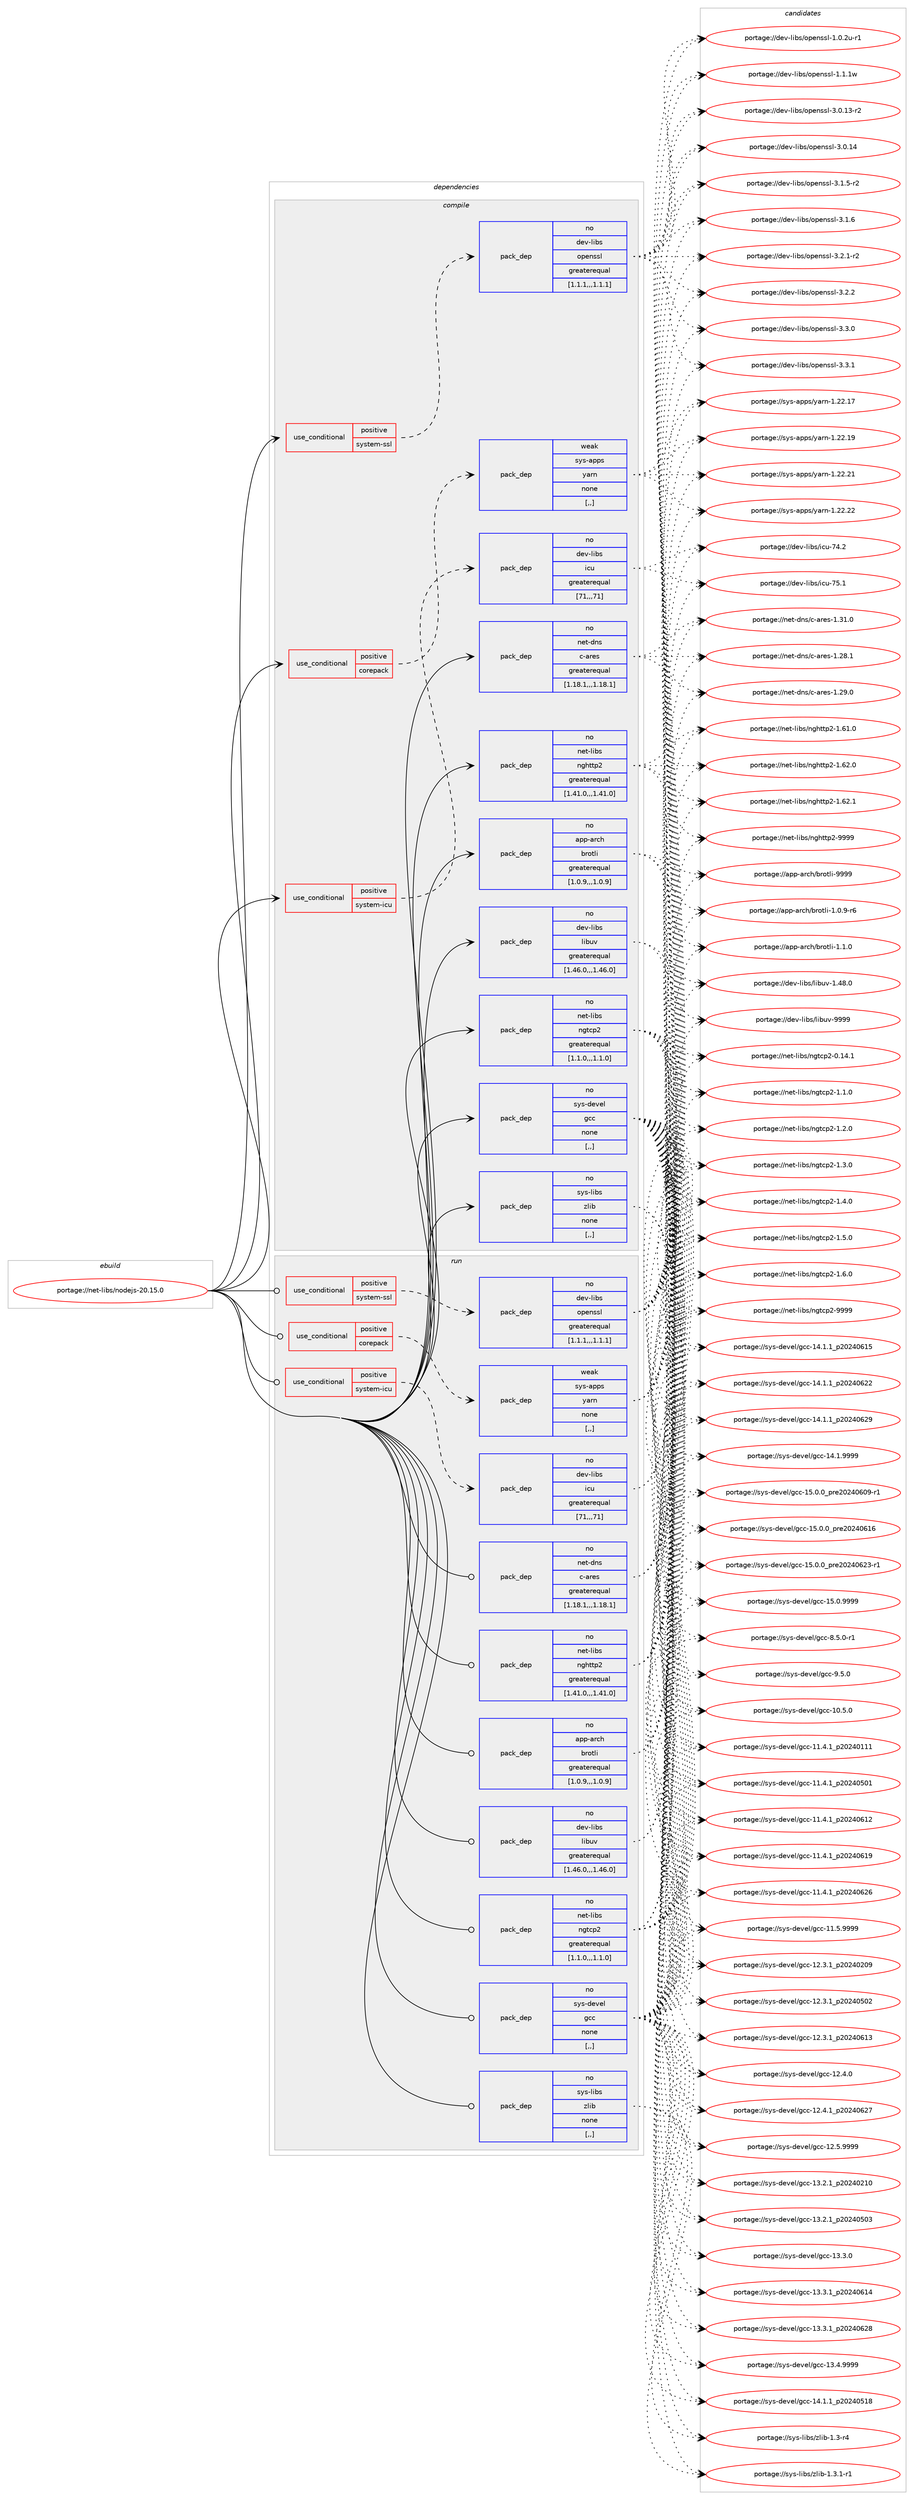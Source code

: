 digraph prolog {

# *************
# Graph options
# *************

newrank=true;
concentrate=true;
compound=true;
graph [rankdir=LR,fontname=Helvetica,fontsize=10,ranksep=1.5];#, ranksep=2.5, nodesep=0.2];
edge  [arrowhead=vee];
node  [fontname=Helvetica,fontsize=10];

# **********
# The ebuild
# **********

subgraph cluster_leftcol {
color=gray;
rank=same;
label=<<i>ebuild</i>>;
id [label="portage://net-libs/nodejs-20.15.0", color=red, width=4, href="../net-libs/nodejs-20.15.0.svg"];
}

# ****************
# The dependencies
# ****************

subgraph cluster_midcol {
color=gray;
label=<<i>dependencies</i>>;
subgraph cluster_compile {
fillcolor="#eeeeee";
style=filled;
label=<<i>compile</i>>;
subgraph cond91830 {
dependency352230 [label=<<TABLE BORDER="0" CELLBORDER="1" CELLSPACING="0" CELLPADDING="4"><TR><TD ROWSPAN="3" CELLPADDING="10">use_conditional</TD></TR><TR><TD>positive</TD></TR><TR><TD>corepack</TD></TR></TABLE>>, shape=none, color=red];
subgraph pack257795 {
dependency352231 [label=<<TABLE BORDER="0" CELLBORDER="1" CELLSPACING="0" CELLPADDING="4" WIDTH="220"><TR><TD ROWSPAN="6" CELLPADDING="30">pack_dep</TD></TR><TR><TD WIDTH="110">weak</TD></TR><TR><TD>sys-apps</TD></TR><TR><TD>yarn</TD></TR><TR><TD>none</TD></TR><TR><TD>[,,]</TD></TR></TABLE>>, shape=none, color=blue];
}
dependency352230:e -> dependency352231:w [weight=20,style="dashed",arrowhead="vee"];
}
id:e -> dependency352230:w [weight=20,style="solid",arrowhead="vee"];
subgraph cond91831 {
dependency352232 [label=<<TABLE BORDER="0" CELLBORDER="1" CELLSPACING="0" CELLPADDING="4"><TR><TD ROWSPAN="3" CELLPADDING="10">use_conditional</TD></TR><TR><TD>positive</TD></TR><TR><TD>system-icu</TD></TR></TABLE>>, shape=none, color=red];
subgraph pack257796 {
dependency352233 [label=<<TABLE BORDER="0" CELLBORDER="1" CELLSPACING="0" CELLPADDING="4" WIDTH="220"><TR><TD ROWSPAN="6" CELLPADDING="30">pack_dep</TD></TR><TR><TD WIDTH="110">no</TD></TR><TR><TD>dev-libs</TD></TR><TR><TD>icu</TD></TR><TR><TD>greaterequal</TD></TR><TR><TD>[71,,,71]</TD></TR></TABLE>>, shape=none, color=blue];
}
dependency352232:e -> dependency352233:w [weight=20,style="dashed",arrowhead="vee"];
}
id:e -> dependency352232:w [weight=20,style="solid",arrowhead="vee"];
subgraph cond91832 {
dependency352234 [label=<<TABLE BORDER="0" CELLBORDER="1" CELLSPACING="0" CELLPADDING="4"><TR><TD ROWSPAN="3" CELLPADDING="10">use_conditional</TD></TR><TR><TD>positive</TD></TR><TR><TD>system-ssl</TD></TR></TABLE>>, shape=none, color=red];
subgraph pack257797 {
dependency352235 [label=<<TABLE BORDER="0" CELLBORDER="1" CELLSPACING="0" CELLPADDING="4" WIDTH="220"><TR><TD ROWSPAN="6" CELLPADDING="30">pack_dep</TD></TR><TR><TD WIDTH="110">no</TD></TR><TR><TD>dev-libs</TD></TR><TR><TD>openssl</TD></TR><TR><TD>greaterequal</TD></TR><TR><TD>[1.1.1,,,1.1.1]</TD></TR></TABLE>>, shape=none, color=blue];
}
dependency352234:e -> dependency352235:w [weight=20,style="dashed",arrowhead="vee"];
}
id:e -> dependency352234:w [weight=20,style="solid",arrowhead="vee"];
subgraph pack257798 {
dependency352236 [label=<<TABLE BORDER="0" CELLBORDER="1" CELLSPACING="0" CELLPADDING="4" WIDTH="220"><TR><TD ROWSPAN="6" CELLPADDING="30">pack_dep</TD></TR><TR><TD WIDTH="110">no</TD></TR><TR><TD>app-arch</TD></TR><TR><TD>brotli</TD></TR><TR><TD>greaterequal</TD></TR><TR><TD>[1.0.9,,,1.0.9]</TD></TR></TABLE>>, shape=none, color=blue];
}
id:e -> dependency352236:w [weight=20,style="solid",arrowhead="vee"];
subgraph pack257799 {
dependency352237 [label=<<TABLE BORDER="0" CELLBORDER="1" CELLSPACING="0" CELLPADDING="4" WIDTH="220"><TR><TD ROWSPAN="6" CELLPADDING="30">pack_dep</TD></TR><TR><TD WIDTH="110">no</TD></TR><TR><TD>dev-libs</TD></TR><TR><TD>libuv</TD></TR><TR><TD>greaterequal</TD></TR><TR><TD>[1.46.0,,,1.46.0]</TD></TR></TABLE>>, shape=none, color=blue];
}
id:e -> dependency352237:w [weight=20,style="solid",arrowhead="vee"];
subgraph pack257800 {
dependency352238 [label=<<TABLE BORDER="0" CELLBORDER="1" CELLSPACING="0" CELLPADDING="4" WIDTH="220"><TR><TD ROWSPAN="6" CELLPADDING="30">pack_dep</TD></TR><TR><TD WIDTH="110">no</TD></TR><TR><TD>net-dns</TD></TR><TR><TD>c-ares</TD></TR><TR><TD>greaterequal</TD></TR><TR><TD>[1.18.1,,,1.18.1]</TD></TR></TABLE>>, shape=none, color=blue];
}
id:e -> dependency352238:w [weight=20,style="solid",arrowhead="vee"];
subgraph pack257801 {
dependency352239 [label=<<TABLE BORDER="0" CELLBORDER="1" CELLSPACING="0" CELLPADDING="4" WIDTH="220"><TR><TD ROWSPAN="6" CELLPADDING="30">pack_dep</TD></TR><TR><TD WIDTH="110">no</TD></TR><TR><TD>net-libs</TD></TR><TR><TD>nghttp2</TD></TR><TR><TD>greaterequal</TD></TR><TR><TD>[1.41.0,,,1.41.0]</TD></TR></TABLE>>, shape=none, color=blue];
}
id:e -> dependency352239:w [weight=20,style="solid",arrowhead="vee"];
subgraph pack257802 {
dependency352240 [label=<<TABLE BORDER="0" CELLBORDER="1" CELLSPACING="0" CELLPADDING="4" WIDTH="220"><TR><TD ROWSPAN="6" CELLPADDING="30">pack_dep</TD></TR><TR><TD WIDTH="110">no</TD></TR><TR><TD>net-libs</TD></TR><TR><TD>ngtcp2</TD></TR><TR><TD>greaterequal</TD></TR><TR><TD>[1.1.0,,,1.1.0]</TD></TR></TABLE>>, shape=none, color=blue];
}
id:e -> dependency352240:w [weight=20,style="solid",arrowhead="vee"];
subgraph pack257803 {
dependency352241 [label=<<TABLE BORDER="0" CELLBORDER="1" CELLSPACING="0" CELLPADDING="4" WIDTH="220"><TR><TD ROWSPAN="6" CELLPADDING="30">pack_dep</TD></TR><TR><TD WIDTH="110">no</TD></TR><TR><TD>sys-devel</TD></TR><TR><TD>gcc</TD></TR><TR><TD>none</TD></TR><TR><TD>[,,]</TD></TR></TABLE>>, shape=none, color=blue];
}
id:e -> dependency352241:w [weight=20,style="solid",arrowhead="vee"];
subgraph pack257804 {
dependency352242 [label=<<TABLE BORDER="0" CELLBORDER="1" CELLSPACING="0" CELLPADDING="4" WIDTH="220"><TR><TD ROWSPAN="6" CELLPADDING="30">pack_dep</TD></TR><TR><TD WIDTH="110">no</TD></TR><TR><TD>sys-libs</TD></TR><TR><TD>zlib</TD></TR><TR><TD>none</TD></TR><TR><TD>[,,]</TD></TR></TABLE>>, shape=none, color=blue];
}
id:e -> dependency352242:w [weight=20,style="solid",arrowhead="vee"];
}
subgraph cluster_compileandrun {
fillcolor="#eeeeee";
style=filled;
label=<<i>compile and run</i>>;
}
subgraph cluster_run {
fillcolor="#eeeeee";
style=filled;
label=<<i>run</i>>;
subgraph cond91833 {
dependency352243 [label=<<TABLE BORDER="0" CELLBORDER="1" CELLSPACING="0" CELLPADDING="4"><TR><TD ROWSPAN="3" CELLPADDING="10">use_conditional</TD></TR><TR><TD>positive</TD></TR><TR><TD>corepack</TD></TR></TABLE>>, shape=none, color=red];
subgraph pack257805 {
dependency352244 [label=<<TABLE BORDER="0" CELLBORDER="1" CELLSPACING="0" CELLPADDING="4" WIDTH="220"><TR><TD ROWSPAN="6" CELLPADDING="30">pack_dep</TD></TR><TR><TD WIDTH="110">weak</TD></TR><TR><TD>sys-apps</TD></TR><TR><TD>yarn</TD></TR><TR><TD>none</TD></TR><TR><TD>[,,]</TD></TR></TABLE>>, shape=none, color=blue];
}
dependency352243:e -> dependency352244:w [weight=20,style="dashed",arrowhead="vee"];
}
id:e -> dependency352243:w [weight=20,style="solid",arrowhead="odot"];
subgraph cond91834 {
dependency352245 [label=<<TABLE BORDER="0" CELLBORDER="1" CELLSPACING="0" CELLPADDING="4"><TR><TD ROWSPAN="3" CELLPADDING="10">use_conditional</TD></TR><TR><TD>positive</TD></TR><TR><TD>system-icu</TD></TR></TABLE>>, shape=none, color=red];
subgraph pack257806 {
dependency352246 [label=<<TABLE BORDER="0" CELLBORDER="1" CELLSPACING="0" CELLPADDING="4" WIDTH="220"><TR><TD ROWSPAN="6" CELLPADDING="30">pack_dep</TD></TR><TR><TD WIDTH="110">no</TD></TR><TR><TD>dev-libs</TD></TR><TR><TD>icu</TD></TR><TR><TD>greaterequal</TD></TR><TR><TD>[71,,,71]</TD></TR></TABLE>>, shape=none, color=blue];
}
dependency352245:e -> dependency352246:w [weight=20,style="dashed",arrowhead="vee"];
}
id:e -> dependency352245:w [weight=20,style="solid",arrowhead="odot"];
subgraph cond91835 {
dependency352247 [label=<<TABLE BORDER="0" CELLBORDER="1" CELLSPACING="0" CELLPADDING="4"><TR><TD ROWSPAN="3" CELLPADDING="10">use_conditional</TD></TR><TR><TD>positive</TD></TR><TR><TD>system-ssl</TD></TR></TABLE>>, shape=none, color=red];
subgraph pack257807 {
dependency352248 [label=<<TABLE BORDER="0" CELLBORDER="1" CELLSPACING="0" CELLPADDING="4" WIDTH="220"><TR><TD ROWSPAN="6" CELLPADDING="30">pack_dep</TD></TR><TR><TD WIDTH="110">no</TD></TR><TR><TD>dev-libs</TD></TR><TR><TD>openssl</TD></TR><TR><TD>greaterequal</TD></TR><TR><TD>[1.1.1,,,1.1.1]</TD></TR></TABLE>>, shape=none, color=blue];
}
dependency352247:e -> dependency352248:w [weight=20,style="dashed",arrowhead="vee"];
}
id:e -> dependency352247:w [weight=20,style="solid",arrowhead="odot"];
subgraph pack257808 {
dependency352249 [label=<<TABLE BORDER="0" CELLBORDER="1" CELLSPACING="0" CELLPADDING="4" WIDTH="220"><TR><TD ROWSPAN="6" CELLPADDING="30">pack_dep</TD></TR><TR><TD WIDTH="110">no</TD></TR><TR><TD>app-arch</TD></TR><TR><TD>brotli</TD></TR><TR><TD>greaterequal</TD></TR><TR><TD>[1.0.9,,,1.0.9]</TD></TR></TABLE>>, shape=none, color=blue];
}
id:e -> dependency352249:w [weight=20,style="solid",arrowhead="odot"];
subgraph pack257809 {
dependency352250 [label=<<TABLE BORDER="0" CELLBORDER="1" CELLSPACING="0" CELLPADDING="4" WIDTH="220"><TR><TD ROWSPAN="6" CELLPADDING="30">pack_dep</TD></TR><TR><TD WIDTH="110">no</TD></TR><TR><TD>dev-libs</TD></TR><TR><TD>libuv</TD></TR><TR><TD>greaterequal</TD></TR><TR><TD>[1.46.0,,,1.46.0]</TD></TR></TABLE>>, shape=none, color=blue];
}
id:e -> dependency352250:w [weight=20,style="solid",arrowhead="odot"];
subgraph pack257810 {
dependency352251 [label=<<TABLE BORDER="0" CELLBORDER="1" CELLSPACING="0" CELLPADDING="4" WIDTH="220"><TR><TD ROWSPAN="6" CELLPADDING="30">pack_dep</TD></TR><TR><TD WIDTH="110">no</TD></TR><TR><TD>net-dns</TD></TR><TR><TD>c-ares</TD></TR><TR><TD>greaterequal</TD></TR><TR><TD>[1.18.1,,,1.18.1]</TD></TR></TABLE>>, shape=none, color=blue];
}
id:e -> dependency352251:w [weight=20,style="solid",arrowhead="odot"];
subgraph pack257811 {
dependency352252 [label=<<TABLE BORDER="0" CELLBORDER="1" CELLSPACING="0" CELLPADDING="4" WIDTH="220"><TR><TD ROWSPAN="6" CELLPADDING="30">pack_dep</TD></TR><TR><TD WIDTH="110">no</TD></TR><TR><TD>net-libs</TD></TR><TR><TD>nghttp2</TD></TR><TR><TD>greaterequal</TD></TR><TR><TD>[1.41.0,,,1.41.0]</TD></TR></TABLE>>, shape=none, color=blue];
}
id:e -> dependency352252:w [weight=20,style="solid",arrowhead="odot"];
subgraph pack257812 {
dependency352253 [label=<<TABLE BORDER="0" CELLBORDER="1" CELLSPACING="0" CELLPADDING="4" WIDTH="220"><TR><TD ROWSPAN="6" CELLPADDING="30">pack_dep</TD></TR><TR><TD WIDTH="110">no</TD></TR><TR><TD>net-libs</TD></TR><TR><TD>ngtcp2</TD></TR><TR><TD>greaterequal</TD></TR><TR><TD>[1.1.0,,,1.1.0]</TD></TR></TABLE>>, shape=none, color=blue];
}
id:e -> dependency352253:w [weight=20,style="solid",arrowhead="odot"];
subgraph pack257813 {
dependency352254 [label=<<TABLE BORDER="0" CELLBORDER="1" CELLSPACING="0" CELLPADDING="4" WIDTH="220"><TR><TD ROWSPAN="6" CELLPADDING="30">pack_dep</TD></TR><TR><TD WIDTH="110">no</TD></TR><TR><TD>sys-devel</TD></TR><TR><TD>gcc</TD></TR><TR><TD>none</TD></TR><TR><TD>[,,]</TD></TR></TABLE>>, shape=none, color=blue];
}
id:e -> dependency352254:w [weight=20,style="solid",arrowhead="odot"];
subgraph pack257814 {
dependency352255 [label=<<TABLE BORDER="0" CELLBORDER="1" CELLSPACING="0" CELLPADDING="4" WIDTH="220"><TR><TD ROWSPAN="6" CELLPADDING="30">pack_dep</TD></TR><TR><TD WIDTH="110">no</TD></TR><TR><TD>sys-libs</TD></TR><TR><TD>zlib</TD></TR><TR><TD>none</TD></TR><TR><TD>[,,]</TD></TR></TABLE>>, shape=none, color=blue];
}
id:e -> dependency352255:w [weight=20,style="solid",arrowhead="odot"];
}
}

# **************
# The candidates
# **************

subgraph cluster_choices {
rank=same;
color=gray;
label=<<i>candidates</i>>;

subgraph choice257795 {
color=black;
nodesep=1;
choice115121115459711211211547121971141104549465050464955 [label="portage://sys-apps/yarn-1.22.17", color=red, width=4,href="../sys-apps/yarn-1.22.17.svg"];
choice115121115459711211211547121971141104549465050464957 [label="portage://sys-apps/yarn-1.22.19", color=red, width=4,href="../sys-apps/yarn-1.22.19.svg"];
choice115121115459711211211547121971141104549465050465049 [label="portage://sys-apps/yarn-1.22.21", color=red, width=4,href="../sys-apps/yarn-1.22.21.svg"];
choice115121115459711211211547121971141104549465050465050 [label="portage://sys-apps/yarn-1.22.22", color=red, width=4,href="../sys-apps/yarn-1.22.22.svg"];
dependency352231:e -> choice115121115459711211211547121971141104549465050464955:w [style=dotted,weight="100"];
dependency352231:e -> choice115121115459711211211547121971141104549465050464957:w [style=dotted,weight="100"];
dependency352231:e -> choice115121115459711211211547121971141104549465050465049:w [style=dotted,weight="100"];
dependency352231:e -> choice115121115459711211211547121971141104549465050465050:w [style=dotted,weight="100"];
}
subgraph choice257796 {
color=black;
nodesep=1;
choice100101118451081059811547105991174555524650 [label="portage://dev-libs/icu-74.2", color=red, width=4,href="../dev-libs/icu-74.2.svg"];
choice100101118451081059811547105991174555534649 [label="portage://dev-libs/icu-75.1", color=red, width=4,href="../dev-libs/icu-75.1.svg"];
dependency352233:e -> choice100101118451081059811547105991174555524650:w [style=dotted,weight="100"];
dependency352233:e -> choice100101118451081059811547105991174555534649:w [style=dotted,weight="100"];
}
subgraph choice257797 {
color=black;
nodesep=1;
choice1001011184510810598115471111121011101151151084549464846501174511449 [label="portage://dev-libs/openssl-1.0.2u-r1", color=red, width=4,href="../dev-libs/openssl-1.0.2u-r1.svg"];
choice100101118451081059811547111112101110115115108454946494649119 [label="portage://dev-libs/openssl-1.1.1w", color=red, width=4,href="../dev-libs/openssl-1.1.1w.svg"];
choice100101118451081059811547111112101110115115108455146484649514511450 [label="portage://dev-libs/openssl-3.0.13-r2", color=red, width=4,href="../dev-libs/openssl-3.0.13-r2.svg"];
choice10010111845108105981154711111210111011511510845514648464952 [label="portage://dev-libs/openssl-3.0.14", color=red, width=4,href="../dev-libs/openssl-3.0.14.svg"];
choice1001011184510810598115471111121011101151151084551464946534511450 [label="portage://dev-libs/openssl-3.1.5-r2", color=red, width=4,href="../dev-libs/openssl-3.1.5-r2.svg"];
choice100101118451081059811547111112101110115115108455146494654 [label="portage://dev-libs/openssl-3.1.6", color=red, width=4,href="../dev-libs/openssl-3.1.6.svg"];
choice1001011184510810598115471111121011101151151084551465046494511450 [label="portage://dev-libs/openssl-3.2.1-r2", color=red, width=4,href="../dev-libs/openssl-3.2.1-r2.svg"];
choice100101118451081059811547111112101110115115108455146504650 [label="portage://dev-libs/openssl-3.2.2", color=red, width=4,href="../dev-libs/openssl-3.2.2.svg"];
choice100101118451081059811547111112101110115115108455146514648 [label="portage://dev-libs/openssl-3.3.0", color=red, width=4,href="../dev-libs/openssl-3.3.0.svg"];
choice100101118451081059811547111112101110115115108455146514649 [label="portage://dev-libs/openssl-3.3.1", color=red, width=4,href="../dev-libs/openssl-3.3.1.svg"];
dependency352235:e -> choice1001011184510810598115471111121011101151151084549464846501174511449:w [style=dotted,weight="100"];
dependency352235:e -> choice100101118451081059811547111112101110115115108454946494649119:w [style=dotted,weight="100"];
dependency352235:e -> choice100101118451081059811547111112101110115115108455146484649514511450:w [style=dotted,weight="100"];
dependency352235:e -> choice10010111845108105981154711111210111011511510845514648464952:w [style=dotted,weight="100"];
dependency352235:e -> choice1001011184510810598115471111121011101151151084551464946534511450:w [style=dotted,weight="100"];
dependency352235:e -> choice100101118451081059811547111112101110115115108455146494654:w [style=dotted,weight="100"];
dependency352235:e -> choice1001011184510810598115471111121011101151151084551465046494511450:w [style=dotted,weight="100"];
dependency352235:e -> choice100101118451081059811547111112101110115115108455146504650:w [style=dotted,weight="100"];
dependency352235:e -> choice100101118451081059811547111112101110115115108455146514648:w [style=dotted,weight="100"];
dependency352235:e -> choice100101118451081059811547111112101110115115108455146514649:w [style=dotted,weight="100"];
}
subgraph choice257798 {
color=black;
nodesep=1;
choice9711211245971149910447981141111161081054549464846574511454 [label="portage://app-arch/brotli-1.0.9-r6", color=red, width=4,href="../app-arch/brotli-1.0.9-r6.svg"];
choice971121124597114991044798114111116108105454946494648 [label="portage://app-arch/brotli-1.1.0", color=red, width=4,href="../app-arch/brotli-1.1.0.svg"];
choice9711211245971149910447981141111161081054557575757 [label="portage://app-arch/brotli-9999", color=red, width=4,href="../app-arch/brotli-9999.svg"];
dependency352236:e -> choice9711211245971149910447981141111161081054549464846574511454:w [style=dotted,weight="100"];
dependency352236:e -> choice971121124597114991044798114111116108105454946494648:w [style=dotted,weight="100"];
dependency352236:e -> choice9711211245971149910447981141111161081054557575757:w [style=dotted,weight="100"];
}
subgraph choice257799 {
color=black;
nodesep=1;
choice1001011184510810598115471081059811711845494652564648 [label="portage://dev-libs/libuv-1.48.0", color=red, width=4,href="../dev-libs/libuv-1.48.0.svg"];
choice100101118451081059811547108105981171184557575757 [label="portage://dev-libs/libuv-9999", color=red, width=4,href="../dev-libs/libuv-9999.svg"];
dependency352237:e -> choice1001011184510810598115471081059811711845494652564648:w [style=dotted,weight="100"];
dependency352237:e -> choice100101118451081059811547108105981171184557575757:w [style=dotted,weight="100"];
}
subgraph choice257800 {
color=black;
nodesep=1;
choice110101116451001101154799459711410111545494650564649 [label="portage://net-dns/c-ares-1.28.1", color=red, width=4,href="../net-dns/c-ares-1.28.1.svg"];
choice110101116451001101154799459711410111545494650574648 [label="portage://net-dns/c-ares-1.29.0", color=red, width=4,href="../net-dns/c-ares-1.29.0.svg"];
choice110101116451001101154799459711410111545494651494648 [label="portage://net-dns/c-ares-1.31.0", color=red, width=4,href="../net-dns/c-ares-1.31.0.svg"];
dependency352238:e -> choice110101116451001101154799459711410111545494650564649:w [style=dotted,weight="100"];
dependency352238:e -> choice110101116451001101154799459711410111545494650574648:w [style=dotted,weight="100"];
dependency352238:e -> choice110101116451001101154799459711410111545494651494648:w [style=dotted,weight="100"];
}
subgraph choice257801 {
color=black;
nodesep=1;
choice1101011164510810598115471101031041161161125045494654494648 [label="portage://net-libs/nghttp2-1.61.0", color=red, width=4,href="../net-libs/nghttp2-1.61.0.svg"];
choice1101011164510810598115471101031041161161125045494654504648 [label="portage://net-libs/nghttp2-1.62.0", color=red, width=4,href="../net-libs/nghttp2-1.62.0.svg"];
choice1101011164510810598115471101031041161161125045494654504649 [label="portage://net-libs/nghttp2-1.62.1", color=red, width=4,href="../net-libs/nghttp2-1.62.1.svg"];
choice110101116451081059811547110103104116116112504557575757 [label="portage://net-libs/nghttp2-9999", color=red, width=4,href="../net-libs/nghttp2-9999.svg"];
dependency352239:e -> choice1101011164510810598115471101031041161161125045494654494648:w [style=dotted,weight="100"];
dependency352239:e -> choice1101011164510810598115471101031041161161125045494654504648:w [style=dotted,weight="100"];
dependency352239:e -> choice1101011164510810598115471101031041161161125045494654504649:w [style=dotted,weight="100"];
dependency352239:e -> choice110101116451081059811547110103104116116112504557575757:w [style=dotted,weight="100"];
}
subgraph choice257802 {
color=black;
nodesep=1;
choice110101116451081059811547110103116991125045484649524649 [label="portage://net-libs/ngtcp2-0.14.1", color=red, width=4,href="../net-libs/ngtcp2-0.14.1.svg"];
choice1101011164510810598115471101031169911250454946494648 [label="portage://net-libs/ngtcp2-1.1.0", color=red, width=4,href="../net-libs/ngtcp2-1.1.0.svg"];
choice1101011164510810598115471101031169911250454946504648 [label="portage://net-libs/ngtcp2-1.2.0", color=red, width=4,href="../net-libs/ngtcp2-1.2.0.svg"];
choice1101011164510810598115471101031169911250454946514648 [label="portage://net-libs/ngtcp2-1.3.0", color=red, width=4,href="../net-libs/ngtcp2-1.3.0.svg"];
choice1101011164510810598115471101031169911250454946524648 [label="portage://net-libs/ngtcp2-1.4.0", color=red, width=4,href="../net-libs/ngtcp2-1.4.0.svg"];
choice1101011164510810598115471101031169911250454946534648 [label="portage://net-libs/ngtcp2-1.5.0", color=red, width=4,href="../net-libs/ngtcp2-1.5.0.svg"];
choice1101011164510810598115471101031169911250454946544648 [label="portage://net-libs/ngtcp2-1.6.0", color=red, width=4,href="../net-libs/ngtcp2-1.6.0.svg"];
choice11010111645108105981154711010311699112504557575757 [label="portage://net-libs/ngtcp2-9999", color=red, width=4,href="../net-libs/ngtcp2-9999.svg"];
dependency352240:e -> choice110101116451081059811547110103116991125045484649524649:w [style=dotted,weight="100"];
dependency352240:e -> choice1101011164510810598115471101031169911250454946494648:w [style=dotted,weight="100"];
dependency352240:e -> choice1101011164510810598115471101031169911250454946504648:w [style=dotted,weight="100"];
dependency352240:e -> choice1101011164510810598115471101031169911250454946514648:w [style=dotted,weight="100"];
dependency352240:e -> choice1101011164510810598115471101031169911250454946524648:w [style=dotted,weight="100"];
dependency352240:e -> choice1101011164510810598115471101031169911250454946534648:w [style=dotted,weight="100"];
dependency352240:e -> choice1101011164510810598115471101031169911250454946544648:w [style=dotted,weight="100"];
dependency352240:e -> choice11010111645108105981154711010311699112504557575757:w [style=dotted,weight="100"];
}
subgraph choice257803 {
color=black;
nodesep=1;
choice1151211154510010111810110847103999945494846534648 [label="portage://sys-devel/gcc-10.5.0", color=red, width=4,href="../sys-devel/gcc-10.5.0.svg"];
choice1151211154510010111810110847103999945494946524649951125048505248494949 [label="portage://sys-devel/gcc-11.4.1_p20240111", color=red, width=4,href="../sys-devel/gcc-11.4.1_p20240111.svg"];
choice1151211154510010111810110847103999945494946524649951125048505248534849 [label="portage://sys-devel/gcc-11.4.1_p20240501", color=red, width=4,href="../sys-devel/gcc-11.4.1_p20240501.svg"];
choice1151211154510010111810110847103999945494946524649951125048505248544950 [label="portage://sys-devel/gcc-11.4.1_p20240612", color=red, width=4,href="../sys-devel/gcc-11.4.1_p20240612.svg"];
choice1151211154510010111810110847103999945494946524649951125048505248544957 [label="portage://sys-devel/gcc-11.4.1_p20240619", color=red, width=4,href="../sys-devel/gcc-11.4.1_p20240619.svg"];
choice1151211154510010111810110847103999945494946524649951125048505248545054 [label="portage://sys-devel/gcc-11.4.1_p20240626", color=red, width=4,href="../sys-devel/gcc-11.4.1_p20240626.svg"];
choice1151211154510010111810110847103999945494946534657575757 [label="portage://sys-devel/gcc-11.5.9999", color=red, width=4,href="../sys-devel/gcc-11.5.9999.svg"];
choice1151211154510010111810110847103999945495046514649951125048505248504857 [label="portage://sys-devel/gcc-12.3.1_p20240209", color=red, width=4,href="../sys-devel/gcc-12.3.1_p20240209.svg"];
choice1151211154510010111810110847103999945495046514649951125048505248534850 [label="portage://sys-devel/gcc-12.3.1_p20240502", color=red, width=4,href="../sys-devel/gcc-12.3.1_p20240502.svg"];
choice1151211154510010111810110847103999945495046514649951125048505248544951 [label="portage://sys-devel/gcc-12.3.1_p20240613", color=red, width=4,href="../sys-devel/gcc-12.3.1_p20240613.svg"];
choice1151211154510010111810110847103999945495046524648 [label="portage://sys-devel/gcc-12.4.0", color=red, width=4,href="../sys-devel/gcc-12.4.0.svg"];
choice1151211154510010111810110847103999945495046524649951125048505248545055 [label="portage://sys-devel/gcc-12.4.1_p20240627", color=red, width=4,href="../sys-devel/gcc-12.4.1_p20240627.svg"];
choice1151211154510010111810110847103999945495046534657575757 [label="portage://sys-devel/gcc-12.5.9999", color=red, width=4,href="../sys-devel/gcc-12.5.9999.svg"];
choice1151211154510010111810110847103999945495146504649951125048505248504948 [label="portage://sys-devel/gcc-13.2.1_p20240210", color=red, width=4,href="../sys-devel/gcc-13.2.1_p20240210.svg"];
choice1151211154510010111810110847103999945495146504649951125048505248534851 [label="portage://sys-devel/gcc-13.2.1_p20240503", color=red, width=4,href="../sys-devel/gcc-13.2.1_p20240503.svg"];
choice1151211154510010111810110847103999945495146514648 [label="portage://sys-devel/gcc-13.3.0", color=red, width=4,href="../sys-devel/gcc-13.3.0.svg"];
choice1151211154510010111810110847103999945495146514649951125048505248544952 [label="portage://sys-devel/gcc-13.3.1_p20240614", color=red, width=4,href="../sys-devel/gcc-13.3.1_p20240614.svg"];
choice1151211154510010111810110847103999945495146514649951125048505248545056 [label="portage://sys-devel/gcc-13.3.1_p20240628", color=red, width=4,href="../sys-devel/gcc-13.3.1_p20240628.svg"];
choice1151211154510010111810110847103999945495146524657575757 [label="portage://sys-devel/gcc-13.4.9999", color=red, width=4,href="../sys-devel/gcc-13.4.9999.svg"];
choice1151211154510010111810110847103999945495246494649951125048505248534956 [label="portage://sys-devel/gcc-14.1.1_p20240518", color=red, width=4,href="../sys-devel/gcc-14.1.1_p20240518.svg"];
choice1151211154510010111810110847103999945495246494649951125048505248544953 [label="portage://sys-devel/gcc-14.1.1_p20240615", color=red, width=4,href="../sys-devel/gcc-14.1.1_p20240615.svg"];
choice1151211154510010111810110847103999945495246494649951125048505248545050 [label="portage://sys-devel/gcc-14.1.1_p20240622", color=red, width=4,href="../sys-devel/gcc-14.1.1_p20240622.svg"];
choice1151211154510010111810110847103999945495246494649951125048505248545057 [label="portage://sys-devel/gcc-14.1.1_p20240629", color=red, width=4,href="../sys-devel/gcc-14.1.1_p20240629.svg"];
choice1151211154510010111810110847103999945495246494657575757 [label="portage://sys-devel/gcc-14.1.9999", color=red, width=4,href="../sys-devel/gcc-14.1.9999.svg"];
choice11512111545100101118101108471039999454953464846489511211410150485052485448574511449 [label="portage://sys-devel/gcc-15.0.0_pre20240609-r1", color=red, width=4,href="../sys-devel/gcc-15.0.0_pre20240609-r1.svg"];
choice1151211154510010111810110847103999945495346484648951121141015048505248544954 [label="portage://sys-devel/gcc-15.0.0_pre20240616", color=red, width=4,href="../sys-devel/gcc-15.0.0_pre20240616.svg"];
choice11512111545100101118101108471039999454953464846489511211410150485052485450514511449 [label="portage://sys-devel/gcc-15.0.0_pre20240623-r1", color=red, width=4,href="../sys-devel/gcc-15.0.0_pre20240623-r1.svg"];
choice1151211154510010111810110847103999945495346484657575757 [label="portage://sys-devel/gcc-15.0.9999", color=red, width=4,href="../sys-devel/gcc-15.0.9999.svg"];
choice115121115451001011181011084710399994556465346484511449 [label="portage://sys-devel/gcc-8.5.0-r1", color=red, width=4,href="../sys-devel/gcc-8.5.0-r1.svg"];
choice11512111545100101118101108471039999455746534648 [label="portage://sys-devel/gcc-9.5.0", color=red, width=4,href="../sys-devel/gcc-9.5.0.svg"];
dependency352241:e -> choice1151211154510010111810110847103999945494846534648:w [style=dotted,weight="100"];
dependency352241:e -> choice1151211154510010111810110847103999945494946524649951125048505248494949:w [style=dotted,weight="100"];
dependency352241:e -> choice1151211154510010111810110847103999945494946524649951125048505248534849:w [style=dotted,weight="100"];
dependency352241:e -> choice1151211154510010111810110847103999945494946524649951125048505248544950:w [style=dotted,weight="100"];
dependency352241:e -> choice1151211154510010111810110847103999945494946524649951125048505248544957:w [style=dotted,weight="100"];
dependency352241:e -> choice1151211154510010111810110847103999945494946524649951125048505248545054:w [style=dotted,weight="100"];
dependency352241:e -> choice1151211154510010111810110847103999945494946534657575757:w [style=dotted,weight="100"];
dependency352241:e -> choice1151211154510010111810110847103999945495046514649951125048505248504857:w [style=dotted,weight="100"];
dependency352241:e -> choice1151211154510010111810110847103999945495046514649951125048505248534850:w [style=dotted,weight="100"];
dependency352241:e -> choice1151211154510010111810110847103999945495046514649951125048505248544951:w [style=dotted,weight="100"];
dependency352241:e -> choice1151211154510010111810110847103999945495046524648:w [style=dotted,weight="100"];
dependency352241:e -> choice1151211154510010111810110847103999945495046524649951125048505248545055:w [style=dotted,weight="100"];
dependency352241:e -> choice1151211154510010111810110847103999945495046534657575757:w [style=dotted,weight="100"];
dependency352241:e -> choice1151211154510010111810110847103999945495146504649951125048505248504948:w [style=dotted,weight="100"];
dependency352241:e -> choice1151211154510010111810110847103999945495146504649951125048505248534851:w [style=dotted,weight="100"];
dependency352241:e -> choice1151211154510010111810110847103999945495146514648:w [style=dotted,weight="100"];
dependency352241:e -> choice1151211154510010111810110847103999945495146514649951125048505248544952:w [style=dotted,weight="100"];
dependency352241:e -> choice1151211154510010111810110847103999945495146514649951125048505248545056:w [style=dotted,weight="100"];
dependency352241:e -> choice1151211154510010111810110847103999945495146524657575757:w [style=dotted,weight="100"];
dependency352241:e -> choice1151211154510010111810110847103999945495246494649951125048505248534956:w [style=dotted,weight="100"];
dependency352241:e -> choice1151211154510010111810110847103999945495246494649951125048505248544953:w [style=dotted,weight="100"];
dependency352241:e -> choice1151211154510010111810110847103999945495246494649951125048505248545050:w [style=dotted,weight="100"];
dependency352241:e -> choice1151211154510010111810110847103999945495246494649951125048505248545057:w [style=dotted,weight="100"];
dependency352241:e -> choice1151211154510010111810110847103999945495246494657575757:w [style=dotted,weight="100"];
dependency352241:e -> choice11512111545100101118101108471039999454953464846489511211410150485052485448574511449:w [style=dotted,weight="100"];
dependency352241:e -> choice1151211154510010111810110847103999945495346484648951121141015048505248544954:w [style=dotted,weight="100"];
dependency352241:e -> choice11512111545100101118101108471039999454953464846489511211410150485052485450514511449:w [style=dotted,weight="100"];
dependency352241:e -> choice1151211154510010111810110847103999945495346484657575757:w [style=dotted,weight="100"];
dependency352241:e -> choice115121115451001011181011084710399994556465346484511449:w [style=dotted,weight="100"];
dependency352241:e -> choice11512111545100101118101108471039999455746534648:w [style=dotted,weight="100"];
}
subgraph choice257804 {
color=black;
nodesep=1;
choice11512111545108105981154712210810598454946514511452 [label="portage://sys-libs/zlib-1.3-r4", color=red, width=4,href="../sys-libs/zlib-1.3-r4.svg"];
choice115121115451081059811547122108105984549465146494511449 [label="portage://sys-libs/zlib-1.3.1-r1", color=red, width=4,href="../sys-libs/zlib-1.3.1-r1.svg"];
dependency352242:e -> choice11512111545108105981154712210810598454946514511452:w [style=dotted,weight="100"];
dependency352242:e -> choice115121115451081059811547122108105984549465146494511449:w [style=dotted,weight="100"];
}
subgraph choice257805 {
color=black;
nodesep=1;
choice115121115459711211211547121971141104549465050464955 [label="portage://sys-apps/yarn-1.22.17", color=red, width=4,href="../sys-apps/yarn-1.22.17.svg"];
choice115121115459711211211547121971141104549465050464957 [label="portage://sys-apps/yarn-1.22.19", color=red, width=4,href="../sys-apps/yarn-1.22.19.svg"];
choice115121115459711211211547121971141104549465050465049 [label="portage://sys-apps/yarn-1.22.21", color=red, width=4,href="../sys-apps/yarn-1.22.21.svg"];
choice115121115459711211211547121971141104549465050465050 [label="portage://sys-apps/yarn-1.22.22", color=red, width=4,href="../sys-apps/yarn-1.22.22.svg"];
dependency352244:e -> choice115121115459711211211547121971141104549465050464955:w [style=dotted,weight="100"];
dependency352244:e -> choice115121115459711211211547121971141104549465050464957:w [style=dotted,weight="100"];
dependency352244:e -> choice115121115459711211211547121971141104549465050465049:w [style=dotted,weight="100"];
dependency352244:e -> choice115121115459711211211547121971141104549465050465050:w [style=dotted,weight="100"];
}
subgraph choice257806 {
color=black;
nodesep=1;
choice100101118451081059811547105991174555524650 [label="portage://dev-libs/icu-74.2", color=red, width=4,href="../dev-libs/icu-74.2.svg"];
choice100101118451081059811547105991174555534649 [label="portage://dev-libs/icu-75.1", color=red, width=4,href="../dev-libs/icu-75.1.svg"];
dependency352246:e -> choice100101118451081059811547105991174555524650:w [style=dotted,weight="100"];
dependency352246:e -> choice100101118451081059811547105991174555534649:w [style=dotted,weight="100"];
}
subgraph choice257807 {
color=black;
nodesep=1;
choice1001011184510810598115471111121011101151151084549464846501174511449 [label="portage://dev-libs/openssl-1.0.2u-r1", color=red, width=4,href="../dev-libs/openssl-1.0.2u-r1.svg"];
choice100101118451081059811547111112101110115115108454946494649119 [label="portage://dev-libs/openssl-1.1.1w", color=red, width=4,href="../dev-libs/openssl-1.1.1w.svg"];
choice100101118451081059811547111112101110115115108455146484649514511450 [label="portage://dev-libs/openssl-3.0.13-r2", color=red, width=4,href="../dev-libs/openssl-3.0.13-r2.svg"];
choice10010111845108105981154711111210111011511510845514648464952 [label="portage://dev-libs/openssl-3.0.14", color=red, width=4,href="../dev-libs/openssl-3.0.14.svg"];
choice1001011184510810598115471111121011101151151084551464946534511450 [label="portage://dev-libs/openssl-3.1.5-r2", color=red, width=4,href="../dev-libs/openssl-3.1.5-r2.svg"];
choice100101118451081059811547111112101110115115108455146494654 [label="portage://dev-libs/openssl-3.1.6", color=red, width=4,href="../dev-libs/openssl-3.1.6.svg"];
choice1001011184510810598115471111121011101151151084551465046494511450 [label="portage://dev-libs/openssl-3.2.1-r2", color=red, width=4,href="../dev-libs/openssl-3.2.1-r2.svg"];
choice100101118451081059811547111112101110115115108455146504650 [label="portage://dev-libs/openssl-3.2.2", color=red, width=4,href="../dev-libs/openssl-3.2.2.svg"];
choice100101118451081059811547111112101110115115108455146514648 [label="portage://dev-libs/openssl-3.3.0", color=red, width=4,href="../dev-libs/openssl-3.3.0.svg"];
choice100101118451081059811547111112101110115115108455146514649 [label="portage://dev-libs/openssl-3.3.1", color=red, width=4,href="../dev-libs/openssl-3.3.1.svg"];
dependency352248:e -> choice1001011184510810598115471111121011101151151084549464846501174511449:w [style=dotted,weight="100"];
dependency352248:e -> choice100101118451081059811547111112101110115115108454946494649119:w [style=dotted,weight="100"];
dependency352248:e -> choice100101118451081059811547111112101110115115108455146484649514511450:w [style=dotted,weight="100"];
dependency352248:e -> choice10010111845108105981154711111210111011511510845514648464952:w [style=dotted,weight="100"];
dependency352248:e -> choice1001011184510810598115471111121011101151151084551464946534511450:w [style=dotted,weight="100"];
dependency352248:e -> choice100101118451081059811547111112101110115115108455146494654:w [style=dotted,weight="100"];
dependency352248:e -> choice1001011184510810598115471111121011101151151084551465046494511450:w [style=dotted,weight="100"];
dependency352248:e -> choice100101118451081059811547111112101110115115108455146504650:w [style=dotted,weight="100"];
dependency352248:e -> choice100101118451081059811547111112101110115115108455146514648:w [style=dotted,weight="100"];
dependency352248:e -> choice100101118451081059811547111112101110115115108455146514649:w [style=dotted,weight="100"];
}
subgraph choice257808 {
color=black;
nodesep=1;
choice9711211245971149910447981141111161081054549464846574511454 [label="portage://app-arch/brotli-1.0.9-r6", color=red, width=4,href="../app-arch/brotli-1.0.9-r6.svg"];
choice971121124597114991044798114111116108105454946494648 [label="portage://app-arch/brotli-1.1.0", color=red, width=4,href="../app-arch/brotli-1.1.0.svg"];
choice9711211245971149910447981141111161081054557575757 [label="portage://app-arch/brotli-9999", color=red, width=4,href="../app-arch/brotli-9999.svg"];
dependency352249:e -> choice9711211245971149910447981141111161081054549464846574511454:w [style=dotted,weight="100"];
dependency352249:e -> choice971121124597114991044798114111116108105454946494648:w [style=dotted,weight="100"];
dependency352249:e -> choice9711211245971149910447981141111161081054557575757:w [style=dotted,weight="100"];
}
subgraph choice257809 {
color=black;
nodesep=1;
choice1001011184510810598115471081059811711845494652564648 [label="portage://dev-libs/libuv-1.48.0", color=red, width=4,href="../dev-libs/libuv-1.48.0.svg"];
choice100101118451081059811547108105981171184557575757 [label="portage://dev-libs/libuv-9999", color=red, width=4,href="../dev-libs/libuv-9999.svg"];
dependency352250:e -> choice1001011184510810598115471081059811711845494652564648:w [style=dotted,weight="100"];
dependency352250:e -> choice100101118451081059811547108105981171184557575757:w [style=dotted,weight="100"];
}
subgraph choice257810 {
color=black;
nodesep=1;
choice110101116451001101154799459711410111545494650564649 [label="portage://net-dns/c-ares-1.28.1", color=red, width=4,href="../net-dns/c-ares-1.28.1.svg"];
choice110101116451001101154799459711410111545494650574648 [label="portage://net-dns/c-ares-1.29.0", color=red, width=4,href="../net-dns/c-ares-1.29.0.svg"];
choice110101116451001101154799459711410111545494651494648 [label="portage://net-dns/c-ares-1.31.0", color=red, width=4,href="../net-dns/c-ares-1.31.0.svg"];
dependency352251:e -> choice110101116451001101154799459711410111545494650564649:w [style=dotted,weight="100"];
dependency352251:e -> choice110101116451001101154799459711410111545494650574648:w [style=dotted,weight="100"];
dependency352251:e -> choice110101116451001101154799459711410111545494651494648:w [style=dotted,weight="100"];
}
subgraph choice257811 {
color=black;
nodesep=1;
choice1101011164510810598115471101031041161161125045494654494648 [label="portage://net-libs/nghttp2-1.61.0", color=red, width=4,href="../net-libs/nghttp2-1.61.0.svg"];
choice1101011164510810598115471101031041161161125045494654504648 [label="portage://net-libs/nghttp2-1.62.0", color=red, width=4,href="../net-libs/nghttp2-1.62.0.svg"];
choice1101011164510810598115471101031041161161125045494654504649 [label="portage://net-libs/nghttp2-1.62.1", color=red, width=4,href="../net-libs/nghttp2-1.62.1.svg"];
choice110101116451081059811547110103104116116112504557575757 [label="portage://net-libs/nghttp2-9999", color=red, width=4,href="../net-libs/nghttp2-9999.svg"];
dependency352252:e -> choice1101011164510810598115471101031041161161125045494654494648:w [style=dotted,weight="100"];
dependency352252:e -> choice1101011164510810598115471101031041161161125045494654504648:w [style=dotted,weight="100"];
dependency352252:e -> choice1101011164510810598115471101031041161161125045494654504649:w [style=dotted,weight="100"];
dependency352252:e -> choice110101116451081059811547110103104116116112504557575757:w [style=dotted,weight="100"];
}
subgraph choice257812 {
color=black;
nodesep=1;
choice110101116451081059811547110103116991125045484649524649 [label="portage://net-libs/ngtcp2-0.14.1", color=red, width=4,href="../net-libs/ngtcp2-0.14.1.svg"];
choice1101011164510810598115471101031169911250454946494648 [label="portage://net-libs/ngtcp2-1.1.0", color=red, width=4,href="../net-libs/ngtcp2-1.1.0.svg"];
choice1101011164510810598115471101031169911250454946504648 [label="portage://net-libs/ngtcp2-1.2.0", color=red, width=4,href="../net-libs/ngtcp2-1.2.0.svg"];
choice1101011164510810598115471101031169911250454946514648 [label="portage://net-libs/ngtcp2-1.3.0", color=red, width=4,href="../net-libs/ngtcp2-1.3.0.svg"];
choice1101011164510810598115471101031169911250454946524648 [label="portage://net-libs/ngtcp2-1.4.0", color=red, width=4,href="../net-libs/ngtcp2-1.4.0.svg"];
choice1101011164510810598115471101031169911250454946534648 [label="portage://net-libs/ngtcp2-1.5.0", color=red, width=4,href="../net-libs/ngtcp2-1.5.0.svg"];
choice1101011164510810598115471101031169911250454946544648 [label="portage://net-libs/ngtcp2-1.6.0", color=red, width=4,href="../net-libs/ngtcp2-1.6.0.svg"];
choice11010111645108105981154711010311699112504557575757 [label="portage://net-libs/ngtcp2-9999", color=red, width=4,href="../net-libs/ngtcp2-9999.svg"];
dependency352253:e -> choice110101116451081059811547110103116991125045484649524649:w [style=dotted,weight="100"];
dependency352253:e -> choice1101011164510810598115471101031169911250454946494648:w [style=dotted,weight="100"];
dependency352253:e -> choice1101011164510810598115471101031169911250454946504648:w [style=dotted,weight="100"];
dependency352253:e -> choice1101011164510810598115471101031169911250454946514648:w [style=dotted,weight="100"];
dependency352253:e -> choice1101011164510810598115471101031169911250454946524648:w [style=dotted,weight="100"];
dependency352253:e -> choice1101011164510810598115471101031169911250454946534648:w [style=dotted,weight="100"];
dependency352253:e -> choice1101011164510810598115471101031169911250454946544648:w [style=dotted,weight="100"];
dependency352253:e -> choice11010111645108105981154711010311699112504557575757:w [style=dotted,weight="100"];
}
subgraph choice257813 {
color=black;
nodesep=1;
choice1151211154510010111810110847103999945494846534648 [label="portage://sys-devel/gcc-10.5.0", color=red, width=4,href="../sys-devel/gcc-10.5.0.svg"];
choice1151211154510010111810110847103999945494946524649951125048505248494949 [label="portage://sys-devel/gcc-11.4.1_p20240111", color=red, width=4,href="../sys-devel/gcc-11.4.1_p20240111.svg"];
choice1151211154510010111810110847103999945494946524649951125048505248534849 [label="portage://sys-devel/gcc-11.4.1_p20240501", color=red, width=4,href="../sys-devel/gcc-11.4.1_p20240501.svg"];
choice1151211154510010111810110847103999945494946524649951125048505248544950 [label="portage://sys-devel/gcc-11.4.1_p20240612", color=red, width=4,href="../sys-devel/gcc-11.4.1_p20240612.svg"];
choice1151211154510010111810110847103999945494946524649951125048505248544957 [label="portage://sys-devel/gcc-11.4.1_p20240619", color=red, width=4,href="../sys-devel/gcc-11.4.1_p20240619.svg"];
choice1151211154510010111810110847103999945494946524649951125048505248545054 [label="portage://sys-devel/gcc-11.4.1_p20240626", color=red, width=4,href="../sys-devel/gcc-11.4.1_p20240626.svg"];
choice1151211154510010111810110847103999945494946534657575757 [label="portage://sys-devel/gcc-11.5.9999", color=red, width=4,href="../sys-devel/gcc-11.5.9999.svg"];
choice1151211154510010111810110847103999945495046514649951125048505248504857 [label="portage://sys-devel/gcc-12.3.1_p20240209", color=red, width=4,href="../sys-devel/gcc-12.3.1_p20240209.svg"];
choice1151211154510010111810110847103999945495046514649951125048505248534850 [label="portage://sys-devel/gcc-12.3.1_p20240502", color=red, width=4,href="../sys-devel/gcc-12.3.1_p20240502.svg"];
choice1151211154510010111810110847103999945495046514649951125048505248544951 [label="portage://sys-devel/gcc-12.3.1_p20240613", color=red, width=4,href="../sys-devel/gcc-12.3.1_p20240613.svg"];
choice1151211154510010111810110847103999945495046524648 [label="portage://sys-devel/gcc-12.4.0", color=red, width=4,href="../sys-devel/gcc-12.4.0.svg"];
choice1151211154510010111810110847103999945495046524649951125048505248545055 [label="portage://sys-devel/gcc-12.4.1_p20240627", color=red, width=4,href="../sys-devel/gcc-12.4.1_p20240627.svg"];
choice1151211154510010111810110847103999945495046534657575757 [label="portage://sys-devel/gcc-12.5.9999", color=red, width=4,href="../sys-devel/gcc-12.5.9999.svg"];
choice1151211154510010111810110847103999945495146504649951125048505248504948 [label="portage://sys-devel/gcc-13.2.1_p20240210", color=red, width=4,href="../sys-devel/gcc-13.2.1_p20240210.svg"];
choice1151211154510010111810110847103999945495146504649951125048505248534851 [label="portage://sys-devel/gcc-13.2.1_p20240503", color=red, width=4,href="../sys-devel/gcc-13.2.1_p20240503.svg"];
choice1151211154510010111810110847103999945495146514648 [label="portage://sys-devel/gcc-13.3.0", color=red, width=4,href="../sys-devel/gcc-13.3.0.svg"];
choice1151211154510010111810110847103999945495146514649951125048505248544952 [label="portage://sys-devel/gcc-13.3.1_p20240614", color=red, width=4,href="../sys-devel/gcc-13.3.1_p20240614.svg"];
choice1151211154510010111810110847103999945495146514649951125048505248545056 [label="portage://sys-devel/gcc-13.3.1_p20240628", color=red, width=4,href="../sys-devel/gcc-13.3.1_p20240628.svg"];
choice1151211154510010111810110847103999945495146524657575757 [label="portage://sys-devel/gcc-13.4.9999", color=red, width=4,href="../sys-devel/gcc-13.4.9999.svg"];
choice1151211154510010111810110847103999945495246494649951125048505248534956 [label="portage://sys-devel/gcc-14.1.1_p20240518", color=red, width=4,href="../sys-devel/gcc-14.1.1_p20240518.svg"];
choice1151211154510010111810110847103999945495246494649951125048505248544953 [label="portage://sys-devel/gcc-14.1.1_p20240615", color=red, width=4,href="../sys-devel/gcc-14.1.1_p20240615.svg"];
choice1151211154510010111810110847103999945495246494649951125048505248545050 [label="portage://sys-devel/gcc-14.1.1_p20240622", color=red, width=4,href="../sys-devel/gcc-14.1.1_p20240622.svg"];
choice1151211154510010111810110847103999945495246494649951125048505248545057 [label="portage://sys-devel/gcc-14.1.1_p20240629", color=red, width=4,href="../sys-devel/gcc-14.1.1_p20240629.svg"];
choice1151211154510010111810110847103999945495246494657575757 [label="portage://sys-devel/gcc-14.1.9999", color=red, width=4,href="../sys-devel/gcc-14.1.9999.svg"];
choice11512111545100101118101108471039999454953464846489511211410150485052485448574511449 [label="portage://sys-devel/gcc-15.0.0_pre20240609-r1", color=red, width=4,href="../sys-devel/gcc-15.0.0_pre20240609-r1.svg"];
choice1151211154510010111810110847103999945495346484648951121141015048505248544954 [label="portage://sys-devel/gcc-15.0.0_pre20240616", color=red, width=4,href="../sys-devel/gcc-15.0.0_pre20240616.svg"];
choice11512111545100101118101108471039999454953464846489511211410150485052485450514511449 [label="portage://sys-devel/gcc-15.0.0_pre20240623-r1", color=red, width=4,href="../sys-devel/gcc-15.0.0_pre20240623-r1.svg"];
choice1151211154510010111810110847103999945495346484657575757 [label="portage://sys-devel/gcc-15.0.9999", color=red, width=4,href="../sys-devel/gcc-15.0.9999.svg"];
choice115121115451001011181011084710399994556465346484511449 [label="portage://sys-devel/gcc-8.5.0-r1", color=red, width=4,href="../sys-devel/gcc-8.5.0-r1.svg"];
choice11512111545100101118101108471039999455746534648 [label="portage://sys-devel/gcc-9.5.0", color=red, width=4,href="../sys-devel/gcc-9.5.0.svg"];
dependency352254:e -> choice1151211154510010111810110847103999945494846534648:w [style=dotted,weight="100"];
dependency352254:e -> choice1151211154510010111810110847103999945494946524649951125048505248494949:w [style=dotted,weight="100"];
dependency352254:e -> choice1151211154510010111810110847103999945494946524649951125048505248534849:w [style=dotted,weight="100"];
dependency352254:e -> choice1151211154510010111810110847103999945494946524649951125048505248544950:w [style=dotted,weight="100"];
dependency352254:e -> choice1151211154510010111810110847103999945494946524649951125048505248544957:w [style=dotted,weight="100"];
dependency352254:e -> choice1151211154510010111810110847103999945494946524649951125048505248545054:w [style=dotted,weight="100"];
dependency352254:e -> choice1151211154510010111810110847103999945494946534657575757:w [style=dotted,weight="100"];
dependency352254:e -> choice1151211154510010111810110847103999945495046514649951125048505248504857:w [style=dotted,weight="100"];
dependency352254:e -> choice1151211154510010111810110847103999945495046514649951125048505248534850:w [style=dotted,weight="100"];
dependency352254:e -> choice1151211154510010111810110847103999945495046514649951125048505248544951:w [style=dotted,weight="100"];
dependency352254:e -> choice1151211154510010111810110847103999945495046524648:w [style=dotted,weight="100"];
dependency352254:e -> choice1151211154510010111810110847103999945495046524649951125048505248545055:w [style=dotted,weight="100"];
dependency352254:e -> choice1151211154510010111810110847103999945495046534657575757:w [style=dotted,weight="100"];
dependency352254:e -> choice1151211154510010111810110847103999945495146504649951125048505248504948:w [style=dotted,weight="100"];
dependency352254:e -> choice1151211154510010111810110847103999945495146504649951125048505248534851:w [style=dotted,weight="100"];
dependency352254:e -> choice1151211154510010111810110847103999945495146514648:w [style=dotted,weight="100"];
dependency352254:e -> choice1151211154510010111810110847103999945495146514649951125048505248544952:w [style=dotted,weight="100"];
dependency352254:e -> choice1151211154510010111810110847103999945495146514649951125048505248545056:w [style=dotted,weight="100"];
dependency352254:e -> choice1151211154510010111810110847103999945495146524657575757:w [style=dotted,weight="100"];
dependency352254:e -> choice1151211154510010111810110847103999945495246494649951125048505248534956:w [style=dotted,weight="100"];
dependency352254:e -> choice1151211154510010111810110847103999945495246494649951125048505248544953:w [style=dotted,weight="100"];
dependency352254:e -> choice1151211154510010111810110847103999945495246494649951125048505248545050:w [style=dotted,weight="100"];
dependency352254:e -> choice1151211154510010111810110847103999945495246494649951125048505248545057:w [style=dotted,weight="100"];
dependency352254:e -> choice1151211154510010111810110847103999945495246494657575757:w [style=dotted,weight="100"];
dependency352254:e -> choice11512111545100101118101108471039999454953464846489511211410150485052485448574511449:w [style=dotted,weight="100"];
dependency352254:e -> choice1151211154510010111810110847103999945495346484648951121141015048505248544954:w [style=dotted,weight="100"];
dependency352254:e -> choice11512111545100101118101108471039999454953464846489511211410150485052485450514511449:w [style=dotted,weight="100"];
dependency352254:e -> choice1151211154510010111810110847103999945495346484657575757:w [style=dotted,weight="100"];
dependency352254:e -> choice115121115451001011181011084710399994556465346484511449:w [style=dotted,weight="100"];
dependency352254:e -> choice11512111545100101118101108471039999455746534648:w [style=dotted,weight="100"];
}
subgraph choice257814 {
color=black;
nodesep=1;
choice11512111545108105981154712210810598454946514511452 [label="portage://sys-libs/zlib-1.3-r4", color=red, width=4,href="../sys-libs/zlib-1.3-r4.svg"];
choice115121115451081059811547122108105984549465146494511449 [label="portage://sys-libs/zlib-1.3.1-r1", color=red, width=4,href="../sys-libs/zlib-1.3.1-r1.svg"];
dependency352255:e -> choice11512111545108105981154712210810598454946514511452:w [style=dotted,weight="100"];
dependency352255:e -> choice115121115451081059811547122108105984549465146494511449:w [style=dotted,weight="100"];
}
}

}
